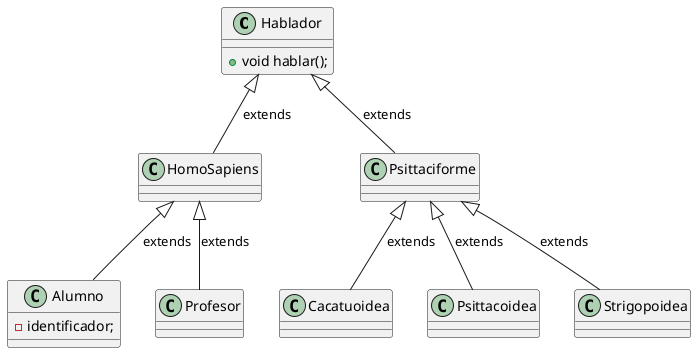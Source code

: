@startuml

class Hablador{
   + void hablar();
}
class Alumno{
    - identificador;
}

class Cacatuoidea
class HomoSapiens

class Profesor
class Psittaciforme
class Psittacoidea
class Strigopoidea

Hablador <|-- HomoSapiens : extends
Hablador <|--  Psittaciforme : extends

HomoSapiens <|-- Alumno : extends
HomoSapiens <|-- Profesor : extends

Psittaciforme <|-- Cacatuoidea  : extends
Psittaciforme <|-- Psittacoidea  : extends
Psittaciforme <|-- Strigopoidea  : extends


@enduml